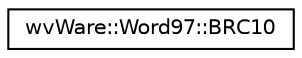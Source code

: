digraph "类继承关系图"
{
  edge [fontname="Helvetica",fontsize="10",labelfontname="Helvetica",labelfontsize="10"];
  node [fontname="Helvetica",fontsize="10",shape=record];
  rankdir="LR";
  Node0 [label="wvWare::Word97::BRC10",height=0.2,width=0.4,color="black", fillcolor="white", style="filled",URL="$structwv_ware_1_1_word97_1_1_b_r_c10.html"];
}
